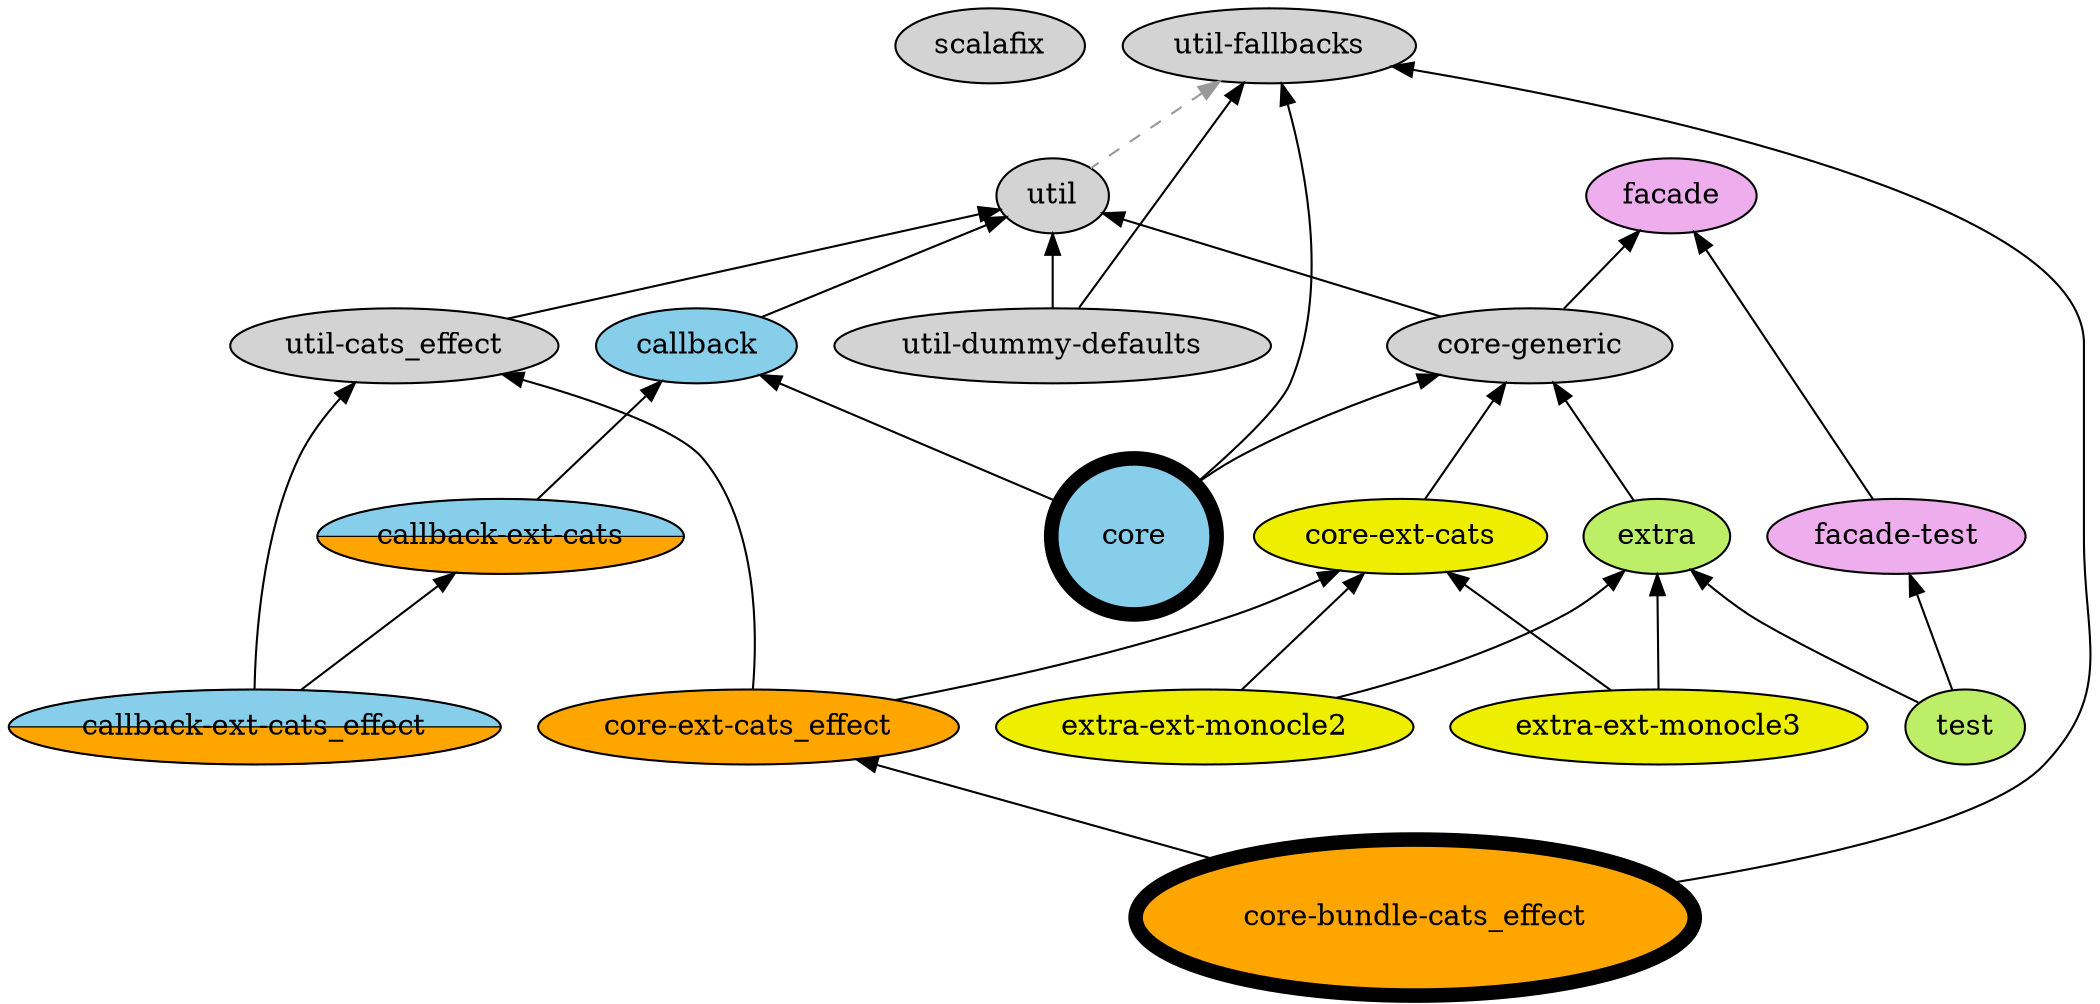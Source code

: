 digraph G {
  edge[dir=back]

  node[style=filled] {
    scalafix
    utilCE [label="util-cats_effect"]
    utilDD [label="util-dummy-defaults"]
    utilFallbacks [label="util-fallbacks"]
    coreGeneric [label="core-generic"]

    node[fillcolor=plum2]
    facade
    facadeTest [label="facade-test"]

    node[fillcolor=darkolivegreen2]
    extra
    testUtil [label="test"]

    node[fillcolor=skyblue]
    callback
    core [style="bold,filled" penwidth=7 label=" \n core \n "]

    node[fillcolor=yellow2]
    cats [label="core-ext-cats"]
    monocle2 [label="extra-ext-monocle2"]
    monocle3 [label="extra-ext-monocle3"]

    node[fillcolor=orange]
    catsEffect [label="core-ext-cats_effect"]
    coreCE [style="bold,filled" penwidth=7 label=" \n core-bundle-cats_effect \n "]

    node[style="rounded,wedged" fillcolor="skyblue:orange"]
    catsC [label="callback-ext-cats"]
    catsEffectC [label="callback-ext-cats_effect"]
  }

  util,utilFallbacks -> utilDD
  // utilDD -> cats,catsEffect,coreGeneric,extra,monocle2,monocle3,test [style=dashed color="red"]

  utilFallbacks -> util [style=dashed color="#999999"]
  util -> utilCE -> catsEffectC,catsEffect
  util -> coreGeneric,callback
  facade -> facadeTest
  callback -> core
  facade -> coreGeneric -> core,extra
  extra,facadeTest -> testUtil

  coreGeneric -> cats -> catsEffect
  callback -> catsC
  catsC -> catsEffectC
  cats,extra -> monocle2,monocle3
  catsEffect -> coreCE
  utilFallbacks -> core,coreCE
}
